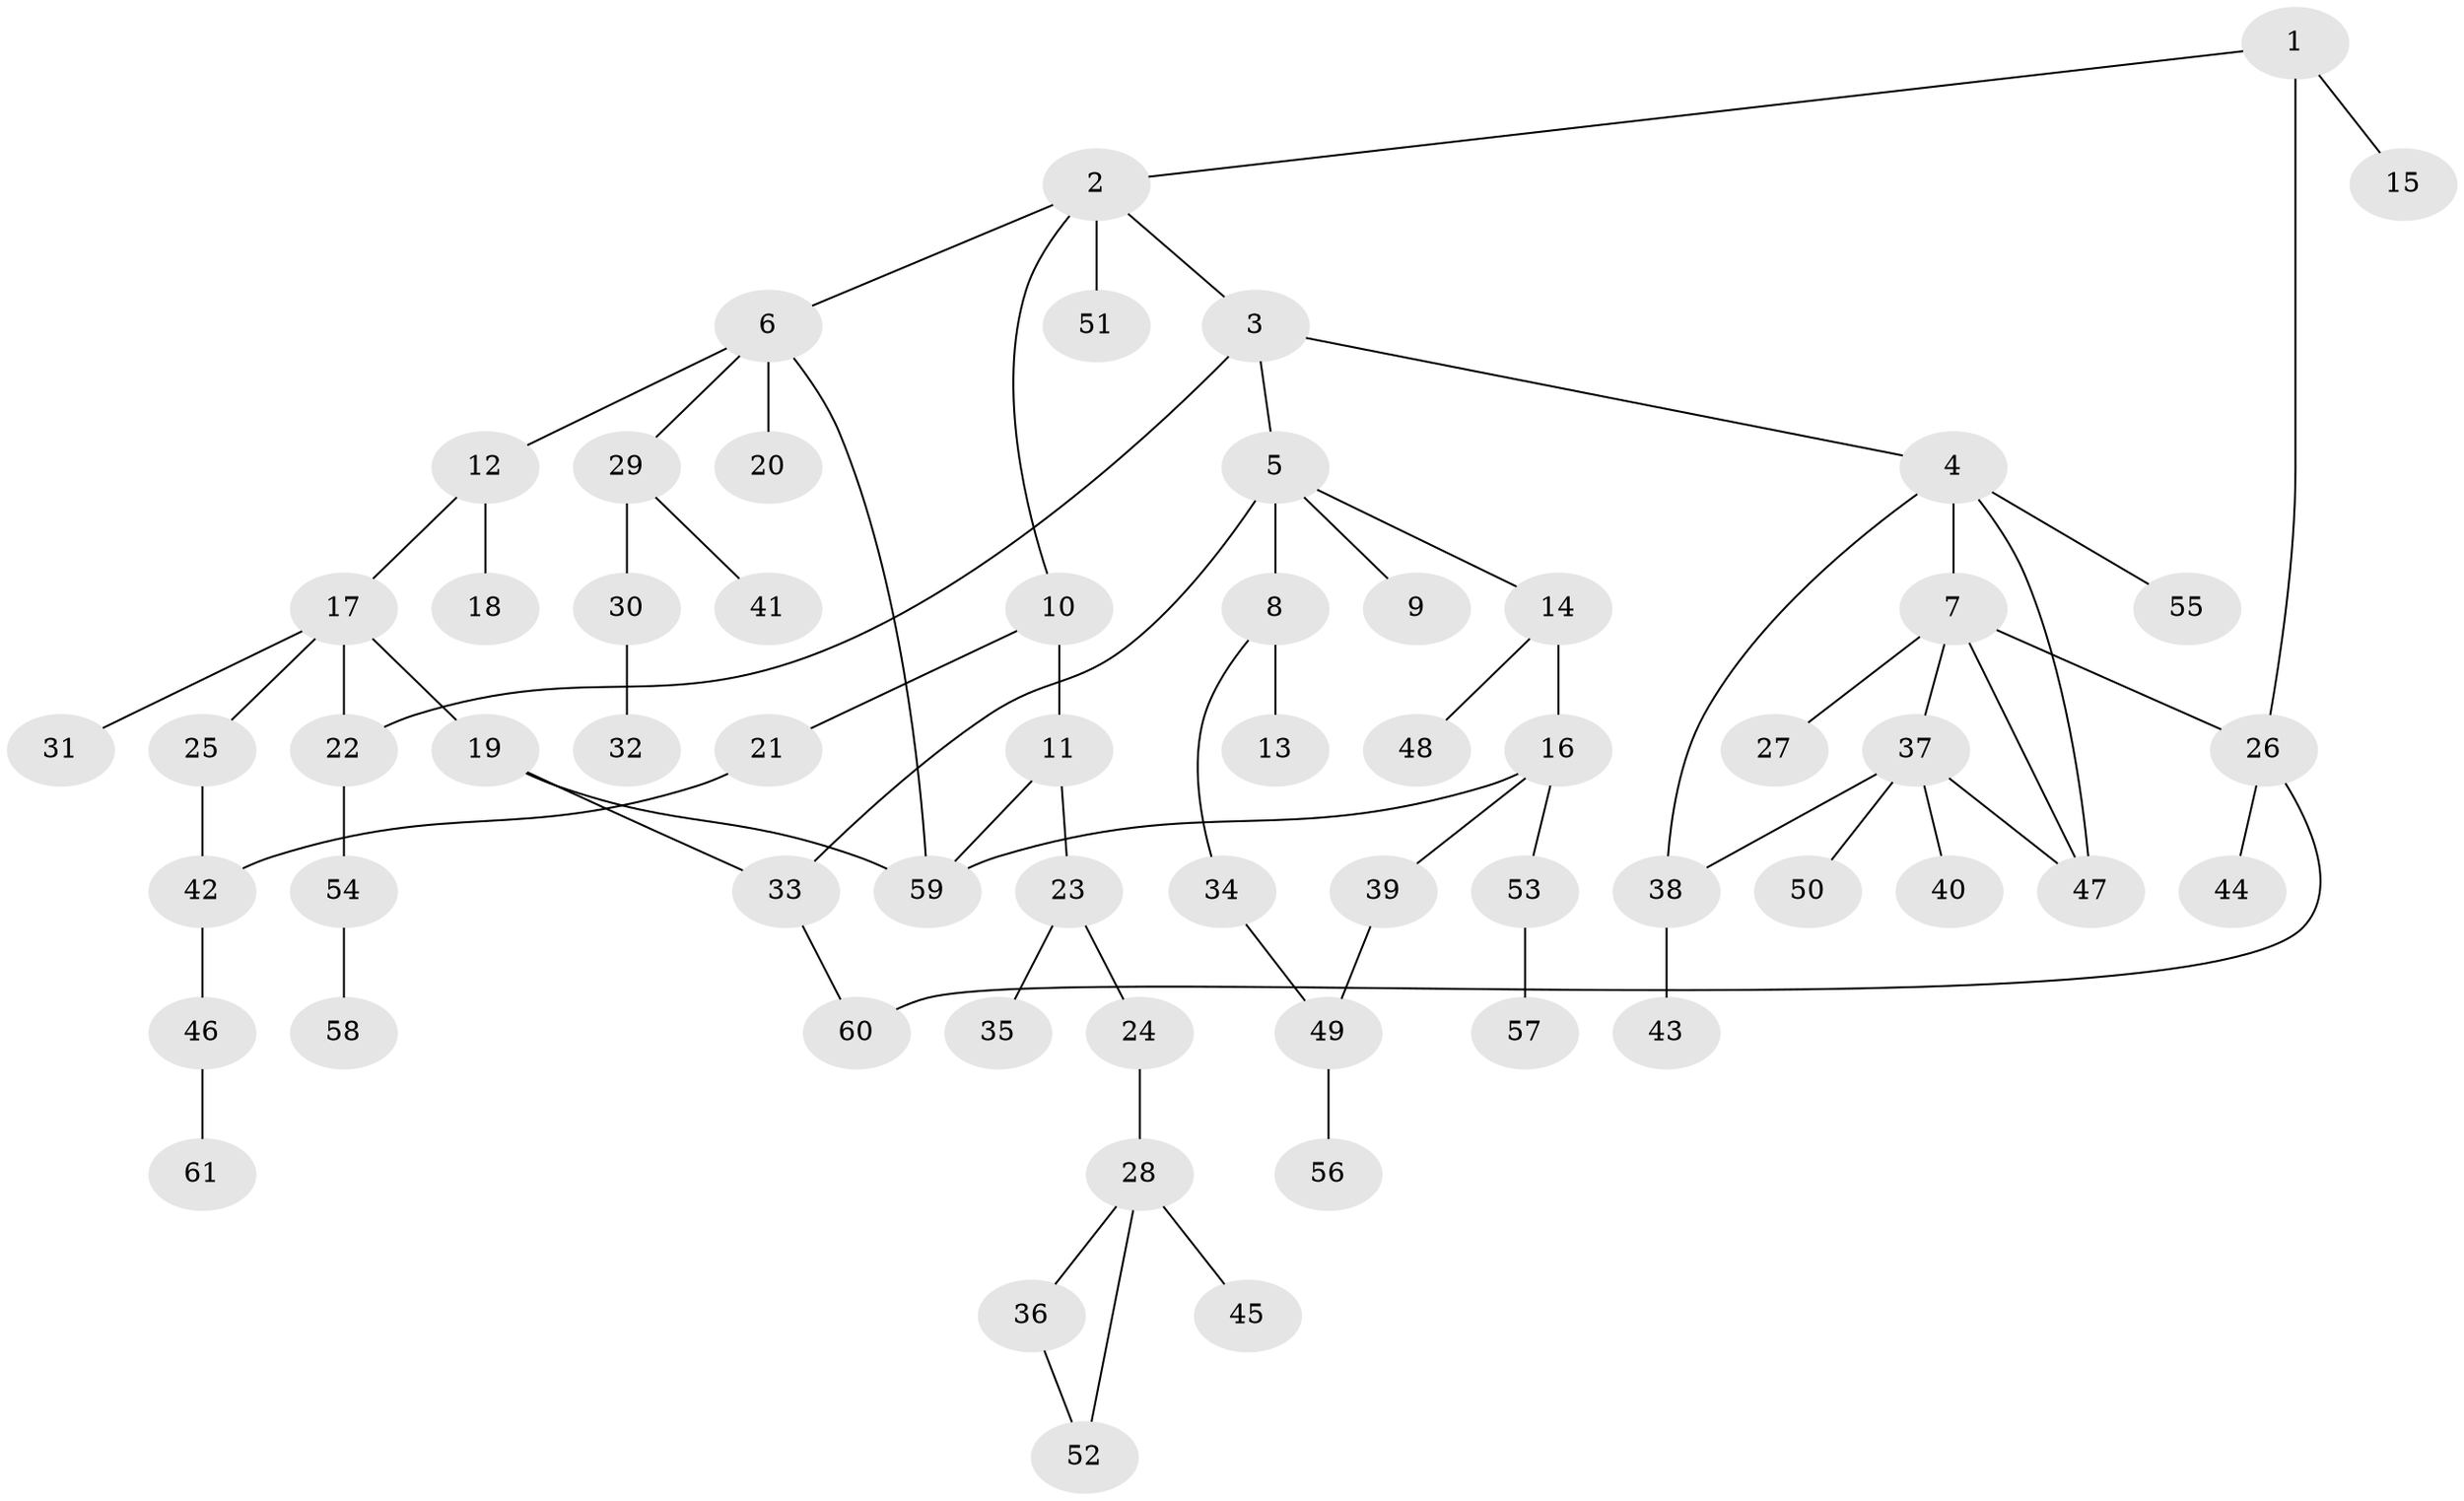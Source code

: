 // coarse degree distribution, {2: 0.1951219512195122, 8: 0.024390243902439025, 7: 0.024390243902439025, 6: 0.024390243902439025, 3: 0.1951219512195122, 1: 0.4146341463414634, 5: 0.04878048780487805, 4: 0.07317073170731707}
// Generated by graph-tools (version 1.1) at 2025/41/03/06/25 10:41:28]
// undirected, 61 vertices, 73 edges
graph export_dot {
graph [start="1"]
  node [color=gray90,style=filled];
  1;
  2;
  3;
  4;
  5;
  6;
  7;
  8;
  9;
  10;
  11;
  12;
  13;
  14;
  15;
  16;
  17;
  18;
  19;
  20;
  21;
  22;
  23;
  24;
  25;
  26;
  27;
  28;
  29;
  30;
  31;
  32;
  33;
  34;
  35;
  36;
  37;
  38;
  39;
  40;
  41;
  42;
  43;
  44;
  45;
  46;
  47;
  48;
  49;
  50;
  51;
  52;
  53;
  54;
  55;
  56;
  57;
  58;
  59;
  60;
  61;
  1 -- 2;
  1 -- 15;
  1 -- 26;
  2 -- 3;
  2 -- 6;
  2 -- 10;
  2 -- 51;
  3 -- 4;
  3 -- 5;
  3 -- 22;
  4 -- 7;
  4 -- 38;
  4 -- 47;
  4 -- 55;
  5 -- 8;
  5 -- 9;
  5 -- 14;
  5 -- 33;
  6 -- 12;
  6 -- 20;
  6 -- 29;
  6 -- 59;
  7 -- 27;
  7 -- 37;
  7 -- 26;
  7 -- 47;
  8 -- 13;
  8 -- 34;
  10 -- 11;
  10 -- 21;
  11 -- 23;
  11 -- 59;
  12 -- 17;
  12 -- 18;
  14 -- 16;
  14 -- 48;
  16 -- 39;
  16 -- 53;
  16 -- 59;
  17 -- 19;
  17 -- 25;
  17 -- 31;
  17 -- 22;
  19 -- 59;
  19 -- 33;
  21 -- 42;
  22 -- 54;
  23 -- 24;
  23 -- 35;
  24 -- 28;
  25 -- 42;
  26 -- 44;
  26 -- 60;
  28 -- 36;
  28 -- 45;
  28 -- 52;
  29 -- 30;
  29 -- 41;
  30 -- 32;
  33 -- 60;
  34 -- 49;
  36 -- 52;
  37 -- 40;
  37 -- 50;
  37 -- 47;
  37 -- 38;
  38 -- 43;
  39 -- 49;
  42 -- 46;
  46 -- 61;
  49 -- 56;
  53 -- 57;
  54 -- 58;
}
